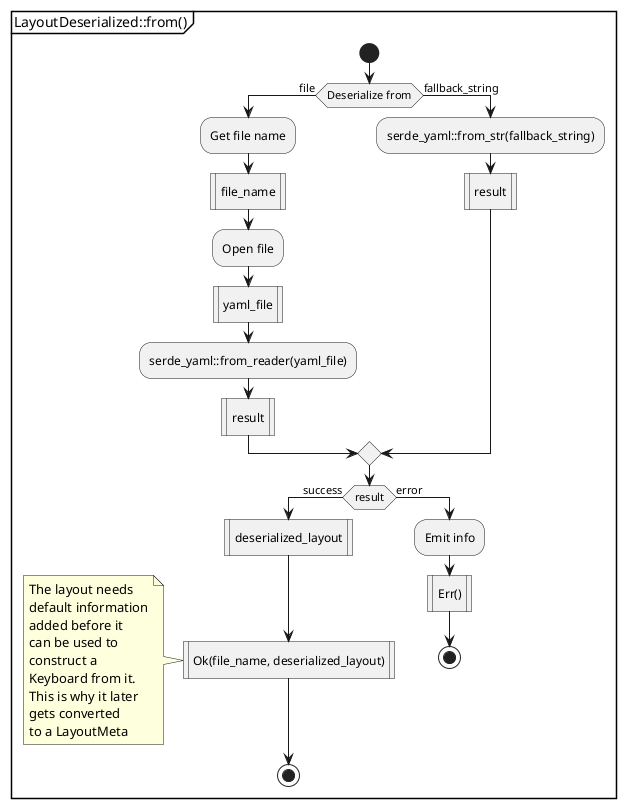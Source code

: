 @startuml layout_deserialized_from
partition "LayoutDeserialized::from()"{
    start

    if (Deserialize from) then (file)
        :Get file name;
        :file_name|
        :Open file;
        :yaml_file|
        :serde_yaml::from_reader(yaml_file);
        :result|
    else (fallback_string)
        :serde_yaml::from_str(fallback_string);
        :result|
    endif

    if (result) then (success)
        :deserialized_layout|
        :Ok(file_name, deserialized_layout)|
        note left
           The layout needs
           default information
           added before it 
           can be used to 
           construct a
           Keyboard from it.
           This is why it later
           gets converted 
           to a LayoutMeta 
        end note
        stop
    else (error)
        :Emit info;
        :Err()|
        stop
    endif
}

@enduml